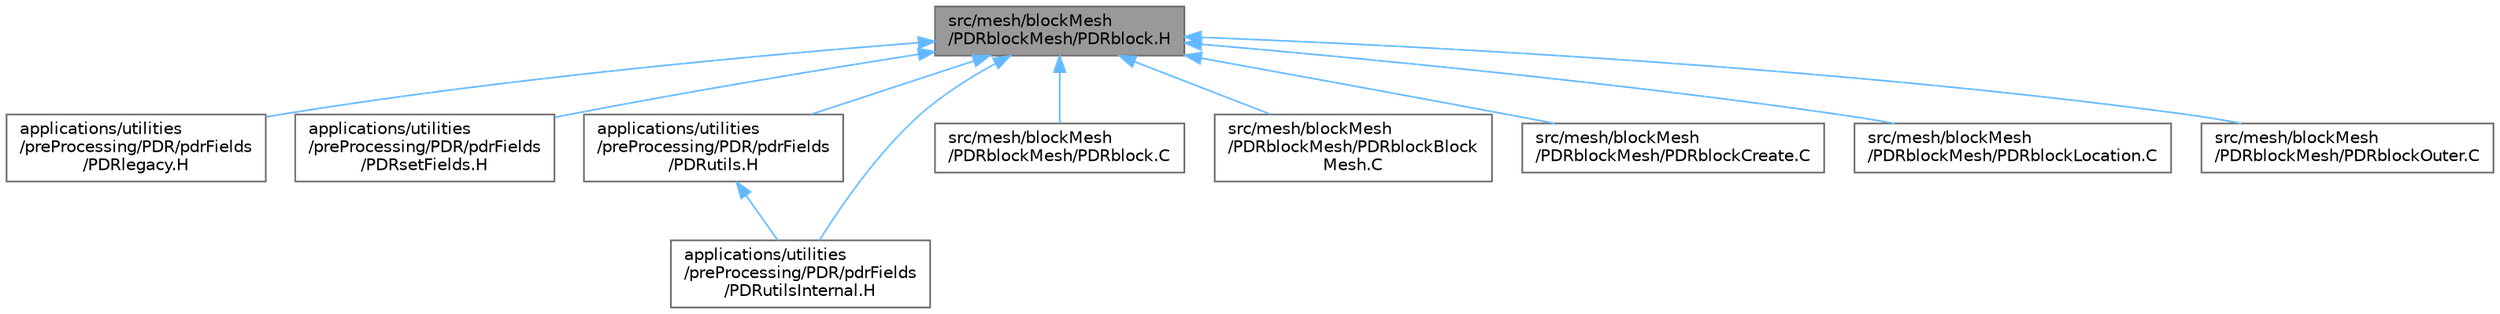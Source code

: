 digraph "src/mesh/blockMesh/PDRblockMesh/PDRblock.H"
{
 // LATEX_PDF_SIZE
  bgcolor="transparent";
  edge [fontname=Helvetica,fontsize=10,labelfontname=Helvetica,labelfontsize=10];
  node [fontname=Helvetica,fontsize=10,shape=box,height=0.2,width=0.4];
  Node1 [id="Node000001",label="src/mesh/blockMesh\l/PDRblockMesh/PDRblock.H",height=0.2,width=0.4,color="gray40", fillcolor="grey60", style="filled", fontcolor="black",tooltip=" "];
  Node1 -> Node2 [id="edge1_Node000001_Node000002",dir="back",color="steelblue1",style="solid",tooltip=" "];
  Node2 [id="Node000002",label="applications/utilities\l/preProcessing/PDR/pdrFields\l/PDRlegacy.H",height=0.2,width=0.4,color="grey40", fillcolor="white", style="filled",URL="$PDRlegacy_8H.html",tooltip=" "];
  Node1 -> Node3 [id="edge2_Node000001_Node000003",dir="back",color="steelblue1",style="solid",tooltip=" "];
  Node3 [id="Node000003",label="applications/utilities\l/preProcessing/PDR/pdrFields\l/PDRsetFields.H",height=0.2,width=0.4,color="grey40", fillcolor="white", style="filled",URL="$PDRsetFields_8H.html",tooltip="Preparation of fields for PDRFoam."];
  Node1 -> Node4 [id="edge3_Node000001_Node000004",dir="back",color="steelblue1",style="solid",tooltip=" "];
  Node4 [id="Node000004",label="applications/utilities\l/preProcessing/PDR/pdrFields\l/PDRutils.H",height=0.2,width=0.4,color="grey40", fillcolor="white", style="filled",URL="$PDRutils_8H.html",tooltip=" "];
  Node4 -> Node5 [id="edge4_Node000004_Node000005",dir="back",color="steelblue1",style="solid",tooltip=" "];
  Node5 [id="Node000005",label="applications/utilities\l/preProcessing/PDR/pdrFields\l/PDRutilsInternal.H",height=0.2,width=0.4,color="grey40", fillcolor="white", style="filled",URL="$PDRutilsInternal_8H.html",tooltip=" "];
  Node1 -> Node5 [id="edge5_Node000001_Node000005",dir="back",color="steelblue1",style="solid",tooltip=" "];
  Node1 -> Node6 [id="edge6_Node000001_Node000006",dir="back",color="steelblue1",style="solid",tooltip=" "];
  Node6 [id="Node000006",label="src/mesh/blockMesh\l/PDRblockMesh/PDRblock.C",height=0.2,width=0.4,color="grey40", fillcolor="white", style="filled",URL="$PDRblock_8C.html",tooltip=" "];
  Node1 -> Node7 [id="edge7_Node000001_Node000007",dir="back",color="steelblue1",style="solid",tooltip=" "];
  Node7 [id="Node000007",label="src/mesh/blockMesh\l/PDRblockMesh/PDRblockBlock\lMesh.C",height=0.2,width=0.4,color="grey40", fillcolor="white", style="filled",URL="$PDRblockBlockMesh_8C.html",tooltip=" "];
  Node1 -> Node8 [id="edge8_Node000001_Node000008",dir="back",color="steelblue1",style="solid",tooltip=" "];
  Node8 [id="Node000008",label="src/mesh/blockMesh\l/PDRblockMesh/PDRblockCreate.C",height=0.2,width=0.4,color="grey40", fillcolor="white", style="filled",URL="$PDRblockCreate_8C.html",tooltip=" "];
  Node1 -> Node9 [id="edge9_Node000001_Node000009",dir="back",color="steelblue1",style="solid",tooltip=" "];
  Node9 [id="Node000009",label="src/mesh/blockMesh\l/PDRblockMesh/PDRblockLocation.C",height=0.2,width=0.4,color="grey40", fillcolor="white", style="filled",URL="$PDRblockLocation_8C.html",tooltip=" "];
  Node1 -> Node10 [id="edge10_Node000001_Node000010",dir="back",color="steelblue1",style="solid",tooltip=" "];
  Node10 [id="Node000010",label="src/mesh/blockMesh\l/PDRblockMesh/PDRblockOuter.C",height=0.2,width=0.4,color="grey40", fillcolor="white", style="filled",URL="$PDRblockOuter_8C.html",tooltip=" "];
}
